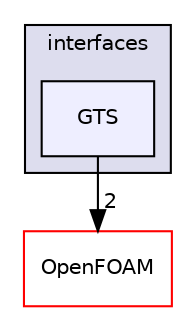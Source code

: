 digraph "src/triSurface/triSurface/interfaces/GTS" {
  bgcolor=transparent;
  compound=true
  node [ fontsize="10", fontname="Helvetica"];
  edge [ labelfontsize="10", labelfontname="Helvetica"];
  subgraph clusterdir_09361cf56c32d5394d8654f03a55f311 {
    graph [ bgcolor="#ddddee", pencolor="black", label="interfaces" fontname="Helvetica", fontsize="10", URL="dir_09361cf56c32d5394d8654f03a55f311.html"]
  dir_ec237b32a42bf376ffadbb31592fe0da [shape=box, label="GTS", style="filled", fillcolor="#eeeeff", pencolor="black", URL="dir_ec237b32a42bf376ffadbb31592fe0da.html"];
  }
  dir_c5473ff19b20e6ec4dfe5c310b3778a8 [shape=box label="OpenFOAM" color="red" URL="dir_c5473ff19b20e6ec4dfe5c310b3778a8.html"];
  dir_ec237b32a42bf376ffadbb31592fe0da->dir_c5473ff19b20e6ec4dfe5c310b3778a8 [headlabel="2", labeldistance=1.5 headhref="dir_003047_001898.html"];
}
